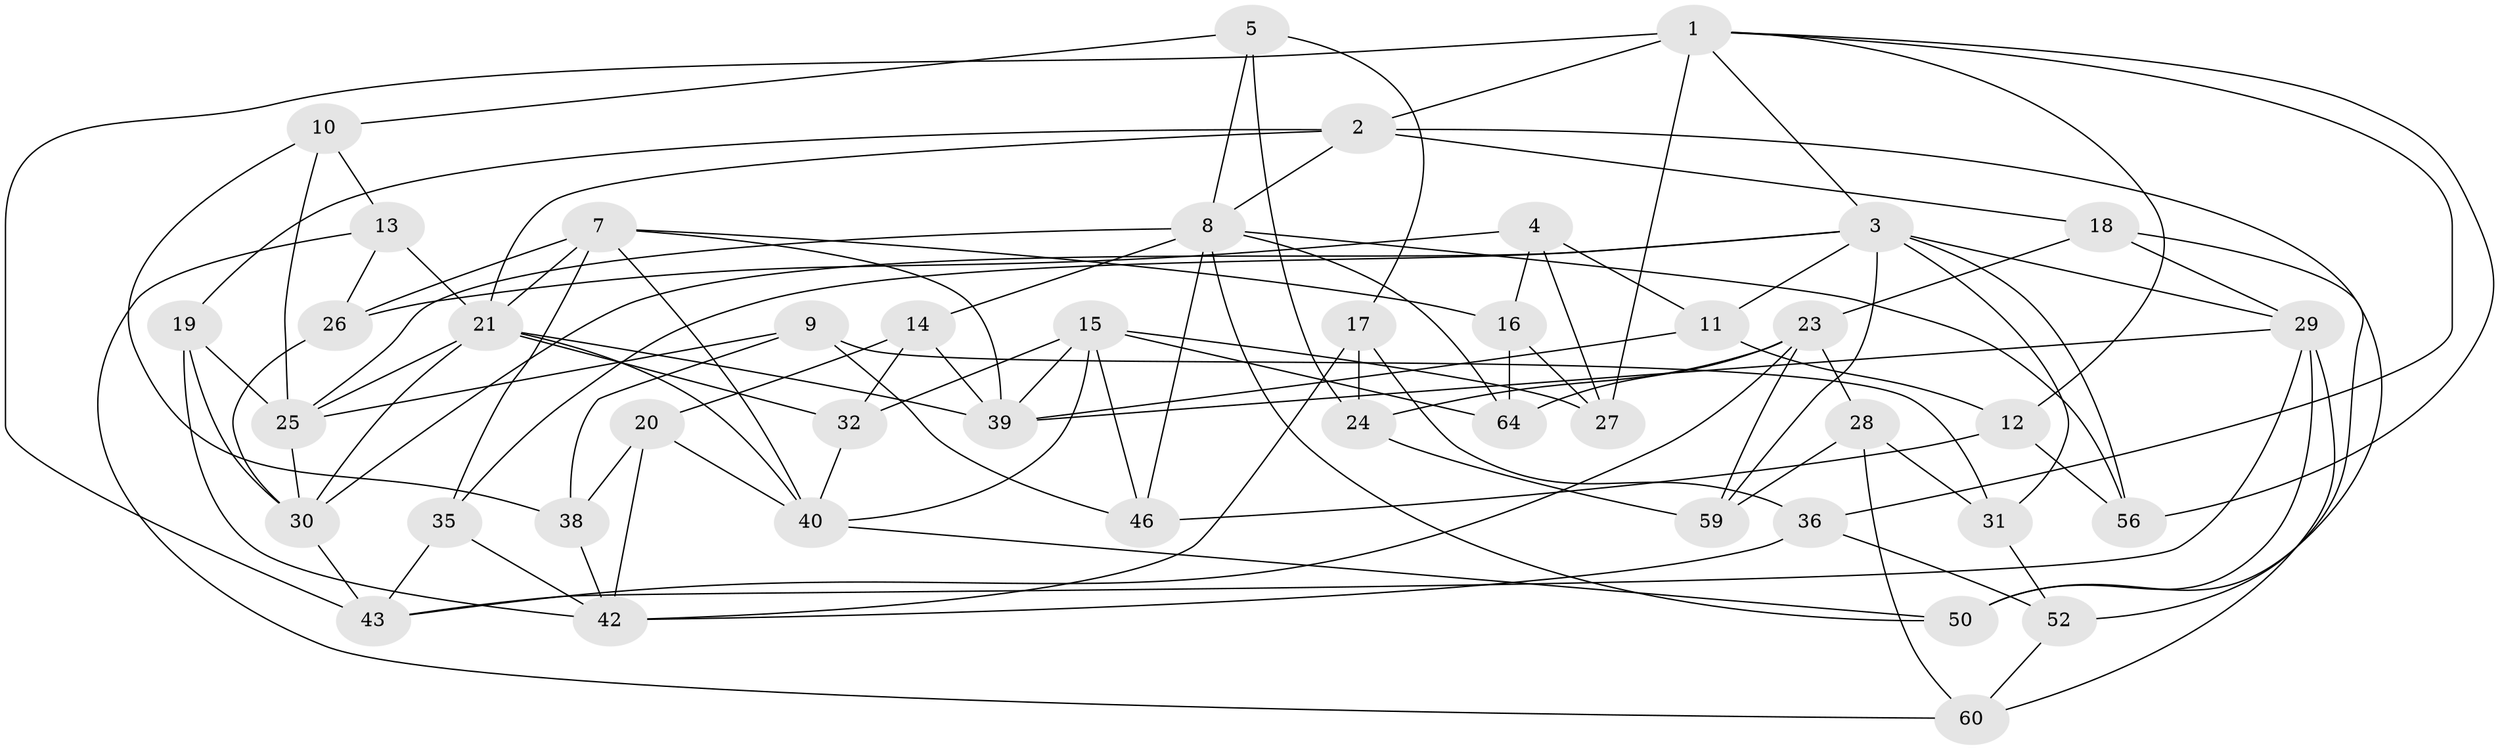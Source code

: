 // original degree distribution, {4: 1.0}
// Generated by graph-tools (version 1.1) at 2025/20/03/04/25 18:20:55]
// undirected, 44 vertices, 106 edges
graph export_dot {
graph [start="1"]
  node [color=gray90,style=filled];
  1 [super="+55"];
  2 [super="+22"];
  3 [super="+49+6"];
  4;
  5;
  7 [super="+44"];
  8 [super="+33"];
  9;
  10;
  11;
  12;
  13;
  14;
  15 [super="+54"];
  16;
  17;
  18;
  19;
  20;
  21 [super="+37"];
  23 [super="+53"];
  24;
  25 [super="+51"];
  26;
  27;
  28;
  29 [super="+41"];
  30 [super="+63"];
  31;
  32;
  35;
  36;
  38;
  39 [super="+47"];
  40 [super="+58"];
  42 [super="+45+48"];
  43 [super="+62"];
  46;
  50;
  52;
  56;
  59;
  60;
  64;
  1 -- 12;
  1 -- 43 [weight=2];
  1 -- 36;
  1 -- 27;
  1 -- 56;
  1 -- 3;
  1 -- 2;
  2 -- 50;
  2 -- 19;
  2 -- 21;
  2 -- 8;
  2 -- 18;
  3 -- 31;
  3 -- 11;
  3 -- 56;
  3 -- 59;
  3 -- 29;
  3 -- 35;
  3 -- 30;
  4 -- 11;
  4 -- 16;
  4 -- 26;
  4 -- 27;
  5 -- 10;
  5 -- 24;
  5 -- 17;
  5 -- 8;
  7 -- 16;
  7 -- 39;
  7 -- 26;
  7 -- 40;
  7 -- 35;
  7 -- 21;
  8 -- 46;
  8 -- 64;
  8 -- 50;
  8 -- 56;
  8 -- 14;
  8 -- 25;
  9 -- 46;
  9 -- 25;
  9 -- 31;
  9 -- 38;
  10 -- 13;
  10 -- 38;
  10 -- 25;
  11 -- 39;
  11 -- 12;
  12 -- 46;
  12 -- 56;
  13 -- 26;
  13 -- 60;
  13 -- 21;
  14 -- 32;
  14 -- 20;
  14 -- 39;
  15 -- 40;
  15 -- 32;
  15 -- 64;
  15 -- 27;
  15 -- 46;
  15 -- 39;
  16 -- 27;
  16 -- 64;
  17 -- 36;
  17 -- 24;
  17 -- 42;
  18 -- 52;
  18 -- 29;
  18 -- 23;
  19 -- 25;
  19 -- 42;
  19 -- 30;
  20 -- 40;
  20 -- 38;
  20 -- 42;
  21 -- 39;
  21 -- 32;
  21 -- 40;
  21 -- 30;
  21 -- 25;
  23 -- 28;
  23 -- 64;
  23 -- 24;
  23 -- 59;
  23 -- 43;
  24 -- 59;
  25 -- 30;
  26 -- 30;
  28 -- 31;
  28 -- 60;
  28 -- 59;
  29 -- 50;
  29 -- 43;
  29 -- 60;
  29 -- 39;
  30 -- 43;
  31 -- 52;
  32 -- 40;
  35 -- 43;
  35 -- 42;
  36 -- 52;
  36 -- 42;
  38 -- 42;
  40 -- 50;
  52 -- 60;
}
